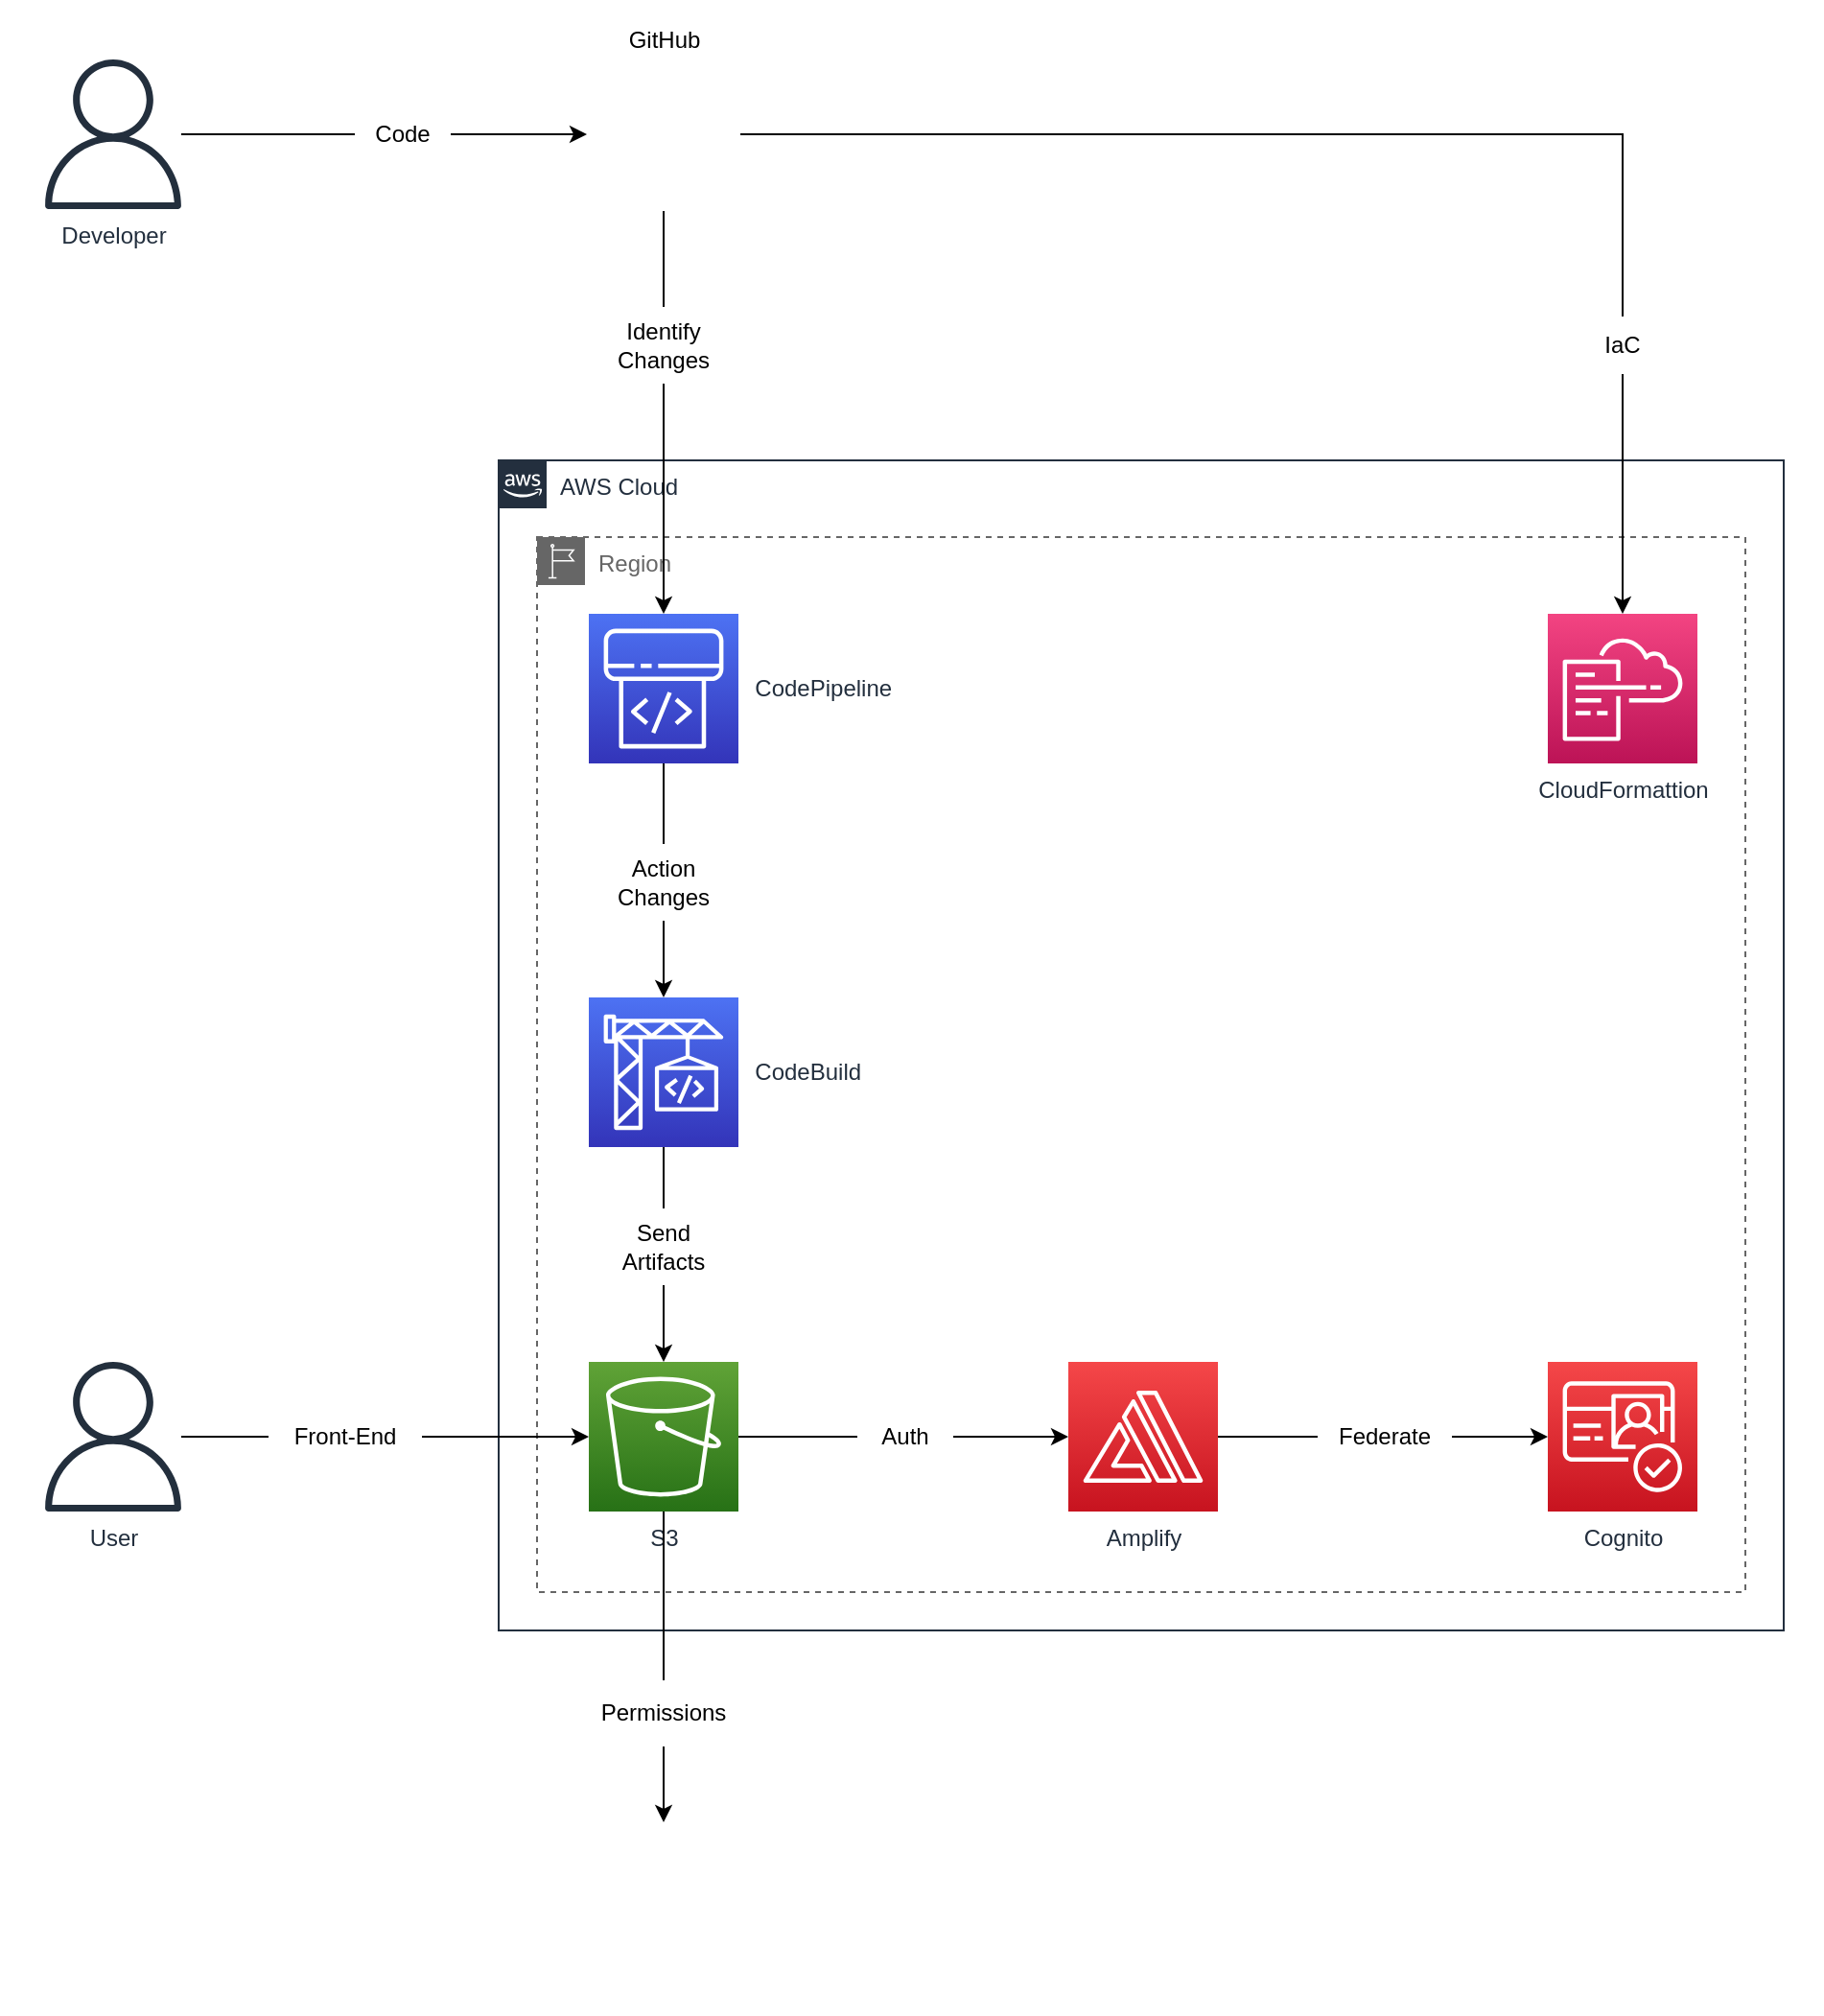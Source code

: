 <mxfile version="20.2.8" type="device"><diagram id="yLNLRNTF8_mk6kYjMjFM" name="Arquitetura"><mxGraphModel dx="2893" dy="1126" grid="1" gridSize="10" guides="1" tooltips="1" connect="1" arrows="1" fold="1" page="1" pageScale="1" pageWidth="827" pageHeight="1169" math="0" shadow="0"><root><mxCell id="0"/><mxCell id="1" parent="0"/><mxCell id="HYP2Ms5KBwDGztV3tekG-38" value="" style="rounded=0;whiteSpace=wrap;html=1;fontColor=#666666;strokeColor=none;" parent="1" vertex="1"><mxGeometry x="-10" y="60" width="950" height="1050" as="geometry"/></mxCell><mxCell id="HYP2Ms5KBwDGztV3tekG-36" value="AWS Cloud" style="points=[[0,0],[0.25,0],[0.5,0],[0.75,0],[1,0],[1,0.25],[1,0.5],[1,0.75],[1,1],[0.75,1],[0.5,1],[0.25,1],[0,1],[0,0.75],[0,0.5],[0,0.25]];outlineConnect=0;gradientColor=none;html=1;whiteSpace=wrap;fontSize=12;fontStyle=0;container=1;pointerEvents=0;collapsible=0;recursiveResize=0;shape=mxgraph.aws4.group;grIcon=mxgraph.aws4.group_aws_cloud_alt;strokeColor=#232F3E;fillColor=none;verticalAlign=top;align=left;spacingLeft=30;fontColor=#232F3E;dashed=0;" parent="1" vertex="1"><mxGeometry x="250" y="300" width="670" height="610" as="geometry"/></mxCell><mxCell id="HYP2Ms5KBwDGztV3tekG-37" value="Region" style="sketch=0;outlineConnect=0;gradientColor=none;html=1;whiteSpace=wrap;fontSize=12;fontStyle=0;shape=mxgraph.aws4.group;grIcon=mxgraph.aws4.group_region;strokeColor=#666666;fillColor=none;verticalAlign=top;align=left;spacingLeft=30;fontColor=#666666;dashed=1;" parent="1" vertex="1"><mxGeometry x="270" y="340" width="630" height="550" as="geometry"/></mxCell><mxCell id="HYP2Ms5KBwDGztV3tekG-6" style="edgeStyle=orthogonalEdgeStyle;rounded=0;orthogonalLoop=1;jettySize=auto;html=1;entryX=0;entryY=0.5;entryDx=0;entryDy=0;entryPerimeter=0;startArrow=none;" parent="1" source="HYP2Ms5KBwDGztV3tekG-7" target="HYP2Ms5KBwDGztV3tekG-3" edge="1"><mxGeometry relative="1" as="geometry"/></mxCell><mxCell id="HYP2Ms5KBwDGztV3tekG-1" value="User" style="sketch=0;outlineConnect=0;fontColor=#232F3E;gradientColor=none;fillColor=#232F3D;strokeColor=none;dashed=0;verticalLabelPosition=bottom;verticalAlign=top;align=center;html=1;fontSize=12;fontStyle=0;aspect=fixed;pointerEvents=1;shape=mxgraph.aws4.user;" parent="1" vertex="1"><mxGeometry x="10" y="770" width="78" height="78" as="geometry"/></mxCell><mxCell id="HYP2Ms5KBwDGztV3tekG-12" style="edgeStyle=orthogonalEdgeStyle;rounded=0;orthogonalLoop=1;jettySize=auto;html=1;entryX=0;entryY=0.5;entryDx=0;entryDy=0;entryPerimeter=0;startArrow=none;" parent="1" source="HYP2Ms5KBwDGztV3tekG-13" target="HYP2Ms5KBwDGztV3tekG-5" edge="1"><mxGeometry relative="1" as="geometry"/></mxCell><mxCell id="HYP2Ms5KBwDGztV3tekG-2" value="Amplify" style="sketch=0;points=[[0,0,0],[0.25,0,0],[0.5,0,0],[0.75,0,0],[1,0,0],[0,1,0],[0.25,1,0],[0.5,1,0],[0.75,1,0],[1,1,0],[0,0.25,0],[0,0.5,0],[0,0.75,0],[1,0.25,0],[1,0.5,0],[1,0.75,0]];outlineConnect=0;fontColor=#232F3E;gradientColor=#F54749;gradientDirection=north;fillColor=#C7131F;strokeColor=#ffffff;dashed=0;verticalLabelPosition=bottom;verticalAlign=top;align=center;html=1;fontSize=12;fontStyle=0;aspect=fixed;shape=mxgraph.aws4.resourceIcon;resIcon=mxgraph.aws4.amplify;" parent="1" vertex="1"><mxGeometry x="547" y="770" width="78" height="78" as="geometry"/></mxCell><mxCell id="HYP2Ms5KBwDGztV3tekG-9" style="edgeStyle=orthogonalEdgeStyle;rounded=0;orthogonalLoop=1;jettySize=auto;html=1;entryX=0;entryY=0.5;entryDx=0;entryDy=0;entryPerimeter=0;startArrow=none;" parent="1" source="HYP2Ms5KBwDGztV3tekG-10" target="HYP2Ms5KBwDGztV3tekG-2" edge="1"><mxGeometry relative="1" as="geometry"/></mxCell><mxCell id="v09LNxTkkANaIG1tOvgj-2" style="edgeStyle=orthogonalEdgeStyle;rounded=0;orthogonalLoop=1;jettySize=auto;html=1;entryX=0.5;entryY=0;entryDx=0;entryDy=0;startArrow=none;" edge="1" parent="1" source="v09LNxTkkANaIG1tOvgj-3" target="v09LNxTkkANaIG1tOvgj-1"><mxGeometry relative="1" as="geometry"/></mxCell><mxCell id="HYP2Ms5KBwDGztV3tekG-3" value="S3" style="sketch=0;points=[[0,0,0],[0.25,0,0],[0.5,0,0],[0.75,0,0],[1,0,0],[0,1,0],[0.25,1,0],[0.5,1,0],[0.75,1,0],[1,1,0],[0,0.25,0],[0,0.5,0],[0,0.75,0],[1,0.25,0],[1,0.5,0],[1,0.75,0]];outlineConnect=0;fontColor=#232F3E;gradientColor=#60A337;gradientDirection=north;fillColor=#277116;strokeColor=#ffffff;dashed=0;verticalLabelPosition=bottom;verticalAlign=top;align=center;html=1;fontSize=12;fontStyle=0;aspect=fixed;shape=mxgraph.aws4.resourceIcon;resIcon=mxgraph.aws4.s3;" parent="1" vertex="1"><mxGeometry x="297" y="770" width="78" height="78" as="geometry"/></mxCell><mxCell id="HYP2Ms5KBwDGztV3tekG-5" value="Cognito" style="sketch=0;points=[[0,0,0],[0.25,0,0],[0.5,0,0],[0.75,0,0],[1,0,0],[0,1,0],[0.25,1,0],[0.5,1,0],[0.75,1,0],[1,1,0],[0,0.25,0],[0,0.5,0],[0,0.75,0],[1,0.25,0],[1,0.5,0],[1,0.75,0]];outlineConnect=0;fontColor=#232F3E;gradientColor=#F54749;gradientDirection=north;fillColor=#C7131F;strokeColor=#ffffff;dashed=0;verticalLabelPosition=bottom;verticalAlign=top;align=center;html=1;fontSize=12;fontStyle=0;aspect=fixed;shape=mxgraph.aws4.resourceIcon;resIcon=mxgraph.aws4.cognito;" parent="1" vertex="1"><mxGeometry x="797" y="770" width="78" height="78" as="geometry"/></mxCell><mxCell id="HYP2Ms5KBwDGztV3tekG-7" value="Front-End" style="text;html=1;strokeColor=none;fillColor=none;align=center;verticalAlign=middle;whiteSpace=wrap;rounded=0;" parent="1" vertex="1"><mxGeometry x="130" y="794" width="80" height="30" as="geometry"/></mxCell><mxCell id="HYP2Ms5KBwDGztV3tekG-8" value="" style="edgeStyle=orthogonalEdgeStyle;rounded=0;orthogonalLoop=1;jettySize=auto;html=1;entryX=0;entryY=0.5;entryDx=0;entryDy=0;entryPerimeter=0;endArrow=none;" parent="1" source="HYP2Ms5KBwDGztV3tekG-1" target="HYP2Ms5KBwDGztV3tekG-7" edge="1"><mxGeometry relative="1" as="geometry"><mxPoint x="114.455" y="809" as="sourcePoint"/><mxPoint x="290" y="809" as="targetPoint"/></mxGeometry></mxCell><mxCell id="HYP2Ms5KBwDGztV3tekG-10" value="Auth" style="text;html=1;strokeColor=none;fillColor=none;align=center;verticalAlign=middle;whiteSpace=wrap;rounded=0;" parent="1" vertex="1"><mxGeometry x="437" y="794" width="50" height="30" as="geometry"/></mxCell><mxCell id="HYP2Ms5KBwDGztV3tekG-11" value="" style="edgeStyle=orthogonalEdgeStyle;rounded=0;orthogonalLoop=1;jettySize=auto;html=1;entryX=0;entryY=0.5;entryDx=0;entryDy=0;entryPerimeter=0;endArrow=none;" parent="1" source="HYP2Ms5KBwDGztV3tekG-3" target="HYP2Ms5KBwDGztV3tekG-10" edge="1"><mxGeometry relative="1" as="geometry"><mxPoint x="368" y="809" as="sourcePoint"/><mxPoint x="540" y="809" as="targetPoint"/></mxGeometry></mxCell><mxCell id="HYP2Ms5KBwDGztV3tekG-13" value="Federate" style="text;html=1;strokeColor=none;fillColor=none;align=center;verticalAlign=middle;whiteSpace=wrap;rounded=0;" parent="1" vertex="1"><mxGeometry x="677" y="794" width="70" height="30" as="geometry"/></mxCell><mxCell id="HYP2Ms5KBwDGztV3tekG-14" value="" style="edgeStyle=orthogonalEdgeStyle;rounded=0;orthogonalLoop=1;jettySize=auto;html=1;entryX=0;entryY=0.5;entryDx=0;entryDy=0;entryPerimeter=0;endArrow=none;" parent="1" source="HYP2Ms5KBwDGztV3tekG-2" target="HYP2Ms5KBwDGztV3tekG-13" edge="1"><mxGeometry relative="1" as="geometry"><mxPoint x="618" y="809" as="sourcePoint"/><mxPoint x="790" y="809" as="targetPoint"/></mxGeometry></mxCell><mxCell id="HYP2Ms5KBwDGztV3tekG-17" style="edgeStyle=orthogonalEdgeStyle;rounded=0;orthogonalLoop=1;jettySize=auto;html=1;entryX=0;entryY=0.5;entryDx=0;entryDy=0;startArrow=none;" parent="1" source="HYP2Ms5KBwDGztV3tekG-18" target="HYP2Ms5KBwDGztV3tekG-16" edge="1"><mxGeometry relative="1" as="geometry"/></mxCell><mxCell id="HYP2Ms5KBwDGztV3tekG-15" value="Developer" style="sketch=0;outlineConnect=0;fontColor=#232F3E;gradientColor=none;fillColor=#232F3D;strokeColor=none;dashed=0;verticalLabelPosition=bottom;verticalAlign=top;align=center;html=1;fontSize=12;fontStyle=0;aspect=fixed;pointerEvents=1;shape=mxgraph.aws4.user;" parent="1" vertex="1"><mxGeometry x="10" y="91" width="78" height="78" as="geometry"/></mxCell><mxCell id="HYP2Ms5KBwDGztV3tekG-22" style="edgeStyle=orthogonalEdgeStyle;rounded=0;orthogonalLoop=1;jettySize=auto;html=1;entryX=0.5;entryY=0;entryDx=0;entryDy=0;entryPerimeter=0;startArrow=none;" parent="1" source="HYP2Ms5KBwDGztV3tekG-23" target="HYP2Ms5KBwDGztV3tekG-21" edge="1"><mxGeometry relative="1" as="geometry"/></mxCell><mxCell id="HYP2Ms5KBwDGztV3tekG-32" style="edgeStyle=orthogonalEdgeStyle;rounded=0;orthogonalLoop=1;jettySize=auto;html=1;entryX=0.5;entryY=0;entryDx=0;entryDy=0;entryPerimeter=0;startArrow=none;" parent="1" source="HYP2Ms5KBwDGztV3tekG-33" target="HYP2Ms5KBwDGztV3tekG-31" edge="1"><mxGeometry relative="1" as="geometry"/></mxCell><mxCell id="HYP2Ms5KBwDGztV3tekG-16" value="GitHub" style="shape=image;html=1;verticalAlign=bottom;verticalLabelPosition=top;labelBackgroundColor=#ffffff;imageAspect=0;aspect=fixed;image=https://cdn1.iconfinder.com/data/icons/ionicons-fill-vol-2/512/logo-github-128.png;labelPosition=center;align=center;" parent="1" vertex="1"><mxGeometry x="296" y="90" width="80" height="80" as="geometry"/></mxCell><mxCell id="HYP2Ms5KBwDGztV3tekG-18" value="Code" style="text;html=1;strokeColor=none;fillColor=none;align=center;verticalAlign=middle;whiteSpace=wrap;rounded=0;" parent="1" vertex="1"><mxGeometry x="175" y="115" width="50" height="30" as="geometry"/></mxCell><mxCell id="HYP2Ms5KBwDGztV3tekG-19" value="" style="edgeStyle=orthogonalEdgeStyle;rounded=0;orthogonalLoop=1;jettySize=auto;html=1;entryX=0;entryY=0.5;entryDx=0;entryDy=0;endArrow=none;" parent="1" source="HYP2Ms5KBwDGztV3tekG-15" target="HYP2Ms5KBwDGztV3tekG-18" edge="1"><mxGeometry relative="1" as="geometry"><mxPoint x="114.455" y="209" as="sourcePoint"/><mxPoint x="289" y="209" as="targetPoint"/></mxGeometry></mxCell><mxCell id="HYP2Ms5KBwDGztV3tekG-26" style="edgeStyle=orthogonalEdgeStyle;rounded=0;orthogonalLoop=1;jettySize=auto;html=1;entryX=0.5;entryY=0;entryDx=0;entryDy=0;entryPerimeter=0;startArrow=none;" parent="1" source="HYP2Ms5KBwDGztV3tekG-29" target="HYP2Ms5KBwDGztV3tekG-3" edge="1"><mxGeometry relative="1" as="geometry"/></mxCell><mxCell id="HYP2Ms5KBwDGztV3tekG-20" value="&amp;nbsp; CodeBuild" style="sketch=0;points=[[0,0,0],[0.25,0,0],[0.5,0,0],[0.75,0,0],[1,0,0],[0,1,0],[0.25,1,0],[0.5,1,0],[0.75,1,0],[1,1,0],[0,0.25,0],[0,0.5,0],[0,0.75,0],[1,0.25,0],[1,0.5,0],[1,0.75,0]];outlineConnect=0;fontColor=#232F3E;gradientColor=#4D72F3;gradientDirection=north;fillColor=#3334B9;strokeColor=#ffffff;dashed=0;verticalLabelPosition=middle;verticalAlign=middle;align=left;html=1;fontSize=12;fontStyle=0;aspect=fixed;shape=mxgraph.aws4.resourceIcon;resIcon=mxgraph.aws4.codebuild;labelPosition=right;" parent="1" vertex="1"><mxGeometry x="297" y="580" width="78" height="78" as="geometry"/></mxCell><mxCell id="HYP2Ms5KBwDGztV3tekG-25" style="edgeStyle=orthogonalEdgeStyle;rounded=0;orthogonalLoop=1;jettySize=auto;html=1;entryX=0.5;entryY=0;entryDx=0;entryDy=0;entryPerimeter=0;startArrow=none;" parent="1" source="HYP2Ms5KBwDGztV3tekG-27" target="HYP2Ms5KBwDGztV3tekG-20" edge="1"><mxGeometry relative="1" as="geometry"/></mxCell><mxCell id="HYP2Ms5KBwDGztV3tekG-21" value="&amp;nbsp; CodePipeline" style="sketch=0;points=[[0,0,0],[0.25,0,0],[0.5,0,0],[0.75,0,0],[1,0,0],[0,1,0],[0.25,1,0],[0.5,1,0],[0.75,1,0],[1,1,0],[0,0.25,0],[0,0.5,0],[0,0.75,0],[1,0.25,0],[1,0.5,0],[1,0.75,0]];outlineConnect=0;fontColor=#232F3E;gradientColor=#4D72F3;gradientDirection=north;fillColor=#3334B9;strokeColor=#ffffff;dashed=0;verticalLabelPosition=middle;verticalAlign=middle;align=left;html=1;fontSize=12;fontStyle=0;aspect=fixed;shape=mxgraph.aws4.resourceIcon;resIcon=mxgraph.aws4.codepipeline;labelPosition=right;" parent="1" vertex="1"><mxGeometry x="297" y="380" width="78" height="78" as="geometry"/></mxCell><mxCell id="HYP2Ms5KBwDGztV3tekG-23" value="Identify Changes" style="text;html=1;strokeColor=none;fillColor=none;align=center;verticalAlign=middle;whiteSpace=wrap;rounded=0;" parent="1" vertex="1"><mxGeometry x="311" y="220" width="50" height="40" as="geometry"/></mxCell><mxCell id="HYP2Ms5KBwDGztV3tekG-24" value="" style="edgeStyle=orthogonalEdgeStyle;rounded=0;orthogonalLoop=1;jettySize=auto;html=1;entryX=0.5;entryY=0;entryDx=0;entryDy=0;entryPerimeter=0;endArrow=none;" parent="1" source="HYP2Ms5KBwDGztV3tekG-16" target="HYP2Ms5KBwDGztV3tekG-23" edge="1"><mxGeometry relative="1" as="geometry"><mxPoint x="329" y="249" as="sourcePoint"/><mxPoint x="329" y="350" as="targetPoint"/></mxGeometry></mxCell><mxCell id="HYP2Ms5KBwDGztV3tekG-27" value="Action Changes" style="text;html=1;strokeColor=none;fillColor=none;align=center;verticalAlign=middle;whiteSpace=wrap;rounded=0;" parent="1" vertex="1"><mxGeometry x="311" y="500" width="50" height="40" as="geometry"/></mxCell><mxCell id="HYP2Ms5KBwDGztV3tekG-28" value="" style="edgeStyle=orthogonalEdgeStyle;rounded=0;orthogonalLoop=1;jettySize=auto;html=1;entryX=0.5;entryY=0;entryDx=0;entryDy=0;entryPerimeter=0;endArrow=none;" parent="1" source="HYP2Ms5KBwDGztV3tekG-21" target="HYP2Ms5KBwDGztV3tekG-27" edge="1"><mxGeometry relative="1" as="geometry"><mxPoint x="329" y="458" as="sourcePoint"/><mxPoint x="329" y="580" as="targetPoint"/></mxGeometry></mxCell><mxCell id="HYP2Ms5KBwDGztV3tekG-29" value="Send Artifacts" style="text;html=1;strokeColor=none;fillColor=none;align=center;verticalAlign=middle;whiteSpace=wrap;rounded=0;" parent="1" vertex="1"><mxGeometry x="311" y="690" width="50" height="40" as="geometry"/></mxCell><mxCell id="HYP2Ms5KBwDGztV3tekG-30" value="" style="edgeStyle=orthogonalEdgeStyle;rounded=0;orthogonalLoop=1;jettySize=auto;html=1;entryX=0.5;entryY=0;entryDx=0;entryDy=0;entryPerimeter=0;endArrow=none;" parent="1" source="HYP2Ms5KBwDGztV3tekG-20" target="HYP2Ms5KBwDGztV3tekG-29" edge="1"><mxGeometry relative="1" as="geometry"><mxPoint x="329" y="658" as="sourcePoint"/><mxPoint x="329" y="770" as="targetPoint"/></mxGeometry></mxCell><mxCell id="HYP2Ms5KBwDGztV3tekG-31" value="CloudFormattion&lt;br&gt;" style="sketch=0;points=[[0,0,0],[0.25,0,0],[0.5,0,0],[0.75,0,0],[1,0,0],[0,1,0],[0.25,1,0],[0.5,1,0],[0.75,1,0],[1,1,0],[0,0.25,0],[0,0.5,0],[0,0.75,0],[1,0.25,0],[1,0.5,0],[1,0.75,0]];points=[[0,0,0],[0.25,0,0],[0.5,0,0],[0.75,0,0],[1,0,0],[0,1,0],[0.25,1,0],[0.5,1,0],[0.75,1,0],[1,1,0],[0,0.25,0],[0,0.5,0],[0,0.75,0],[1,0.25,0],[1,0.5,0],[1,0.75,0]];outlineConnect=0;fontColor=#232F3E;gradientColor=#F34482;gradientDirection=north;fillColor=#BC1356;strokeColor=#ffffff;dashed=0;verticalLabelPosition=bottom;verticalAlign=top;align=center;html=1;fontSize=12;fontStyle=0;aspect=fixed;shape=mxgraph.aws4.resourceIcon;resIcon=mxgraph.aws4.cloudformation;" parent="1" vertex="1"><mxGeometry x="797" y="380" width="78" height="78" as="geometry"/></mxCell><mxCell id="HYP2Ms5KBwDGztV3tekG-33" value="IaC" style="text;html=1;strokeColor=none;fillColor=none;align=center;verticalAlign=middle;whiteSpace=wrap;rounded=0;" parent="1" vertex="1"><mxGeometry x="811" y="225" width="50" height="30" as="geometry"/></mxCell><mxCell id="HYP2Ms5KBwDGztV3tekG-34" value="" style="edgeStyle=orthogonalEdgeStyle;rounded=0;orthogonalLoop=1;jettySize=auto;html=1;entryX=0.5;entryY=0;entryDx=0;entryDy=0;entryPerimeter=0;endArrow=none;" parent="1" source="HYP2Ms5KBwDGztV3tekG-16" target="HYP2Ms5KBwDGztV3tekG-33" edge="1"><mxGeometry relative="1" as="geometry"><mxPoint x="369" y="209" as="sourcePoint"/><mxPoint x="829" y="380" as="targetPoint"/></mxGeometry></mxCell><mxCell id="v09LNxTkkANaIG1tOvgj-1" value="" style="shape=image;verticalLabelPosition=bottom;labelBackgroundColor=default;verticalAlign=top;aspect=fixed;imageAspect=0;image=https://casl.js.org/v6/51b9cc103e05f66c.png;" vertex="1" parent="1"><mxGeometry x="301" y="1010" width="70" height="84.56" as="geometry"/></mxCell><mxCell id="v09LNxTkkANaIG1tOvgj-3" value="Permissions" style="text;html=1;strokeColor=none;fillColor=none;align=center;verticalAlign=middle;whiteSpace=wrap;rounded=0;" vertex="1" parent="1"><mxGeometry x="296" y="936" width="80" height="34.56" as="geometry"/></mxCell><mxCell id="v09LNxTkkANaIG1tOvgj-4" value="" style="edgeStyle=orthogonalEdgeStyle;rounded=0;orthogonalLoop=1;jettySize=auto;html=1;entryX=0.5;entryY=0;entryDx=0;entryDy=0;endArrow=none;" edge="1" parent="1" source="HYP2Ms5KBwDGztV3tekG-3" target="v09LNxTkkANaIG1tOvgj-3"><mxGeometry relative="1" as="geometry"><mxPoint x="336" y="848" as="sourcePoint"/><mxPoint x="336" y="980" as="targetPoint"/></mxGeometry></mxCell></root></mxGraphModel></diagram></mxfile>